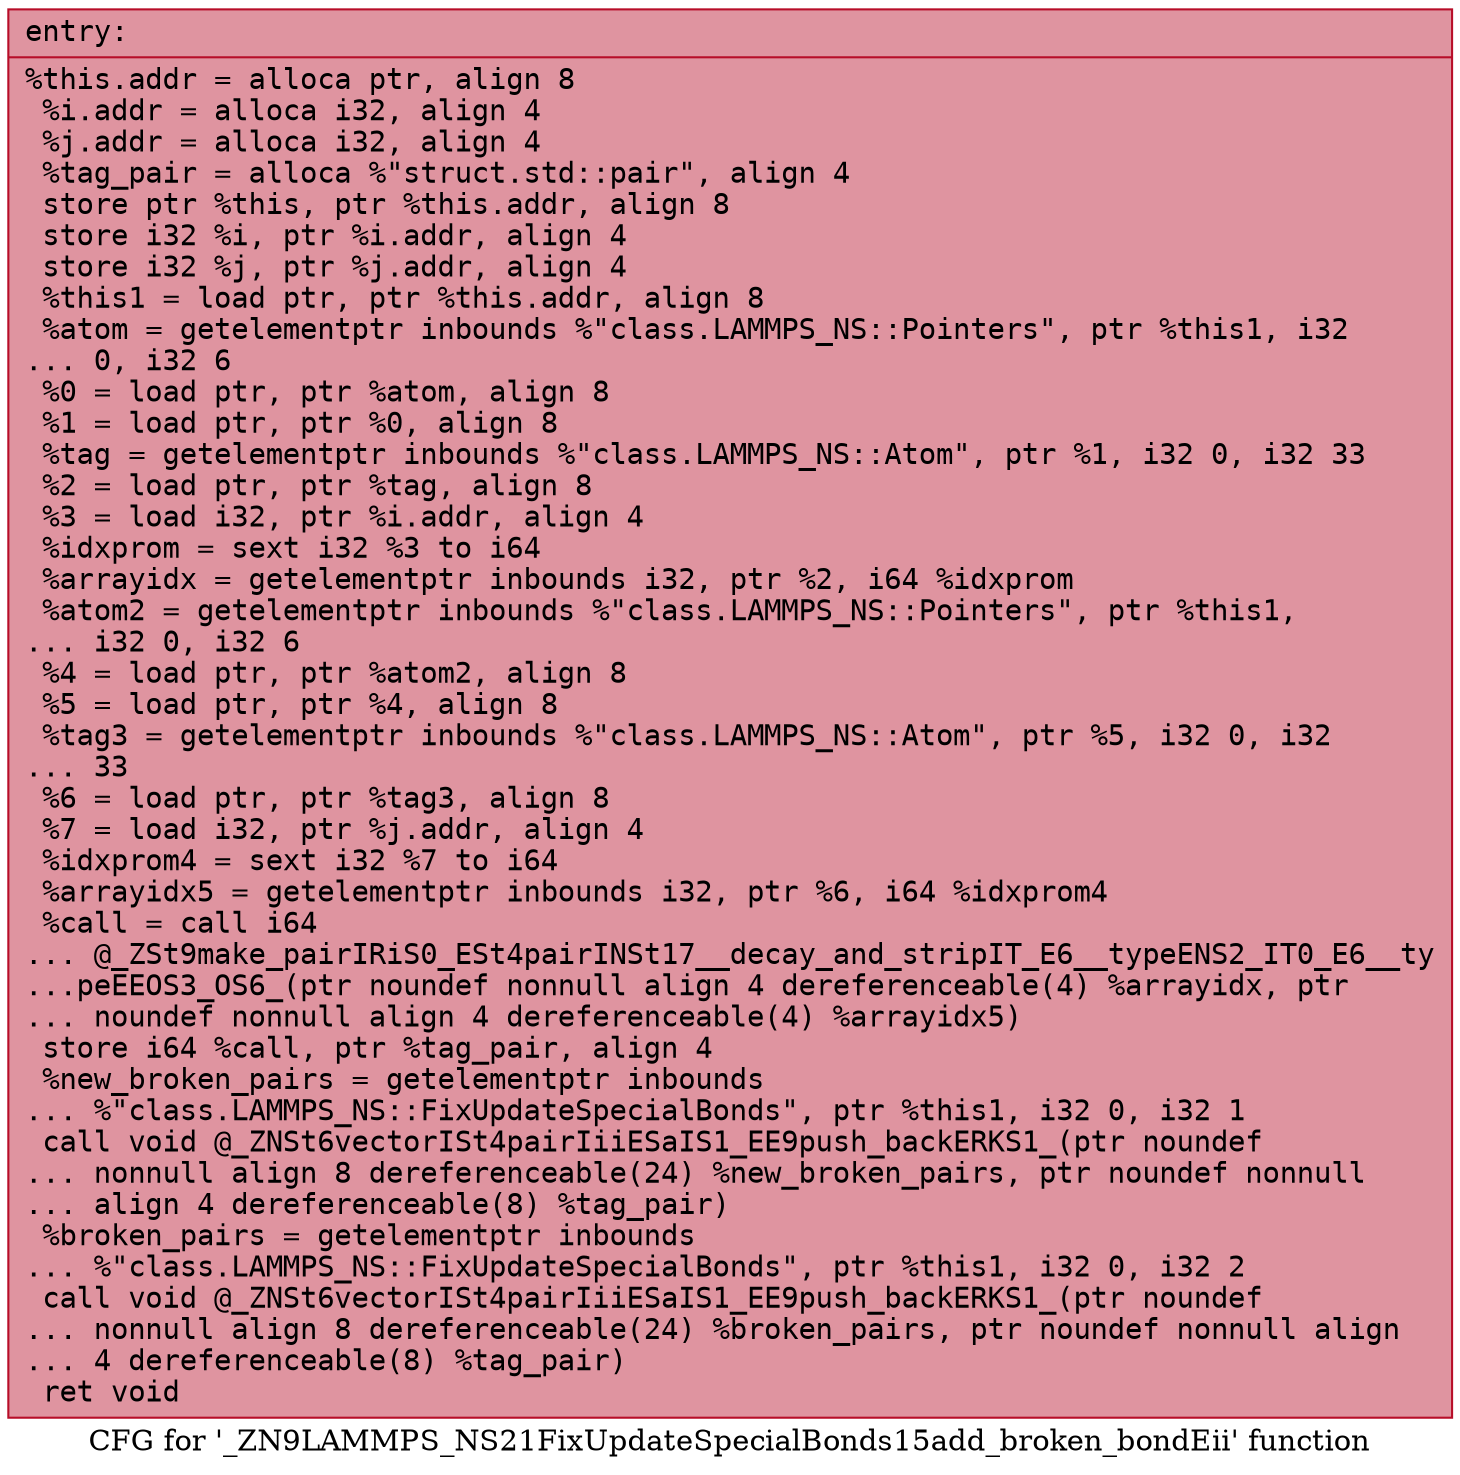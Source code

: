 digraph "CFG for '_ZN9LAMMPS_NS21FixUpdateSpecialBonds15add_broken_bondEii' function" {
	label="CFG for '_ZN9LAMMPS_NS21FixUpdateSpecialBonds15add_broken_bondEii' function";

	Node0x55c954ee8c60 [shape=record,color="#b70d28ff", style=filled, fillcolor="#b70d2870" fontname="Courier",label="{entry:\l|  %this.addr = alloca ptr, align 8\l  %i.addr = alloca i32, align 4\l  %j.addr = alloca i32, align 4\l  %tag_pair = alloca %\"struct.std::pair\", align 4\l  store ptr %this, ptr %this.addr, align 8\l  store i32 %i, ptr %i.addr, align 4\l  store i32 %j, ptr %j.addr, align 4\l  %this1 = load ptr, ptr %this.addr, align 8\l  %atom = getelementptr inbounds %\"class.LAMMPS_NS::Pointers\", ptr %this1, i32\l... 0, i32 6\l  %0 = load ptr, ptr %atom, align 8\l  %1 = load ptr, ptr %0, align 8\l  %tag = getelementptr inbounds %\"class.LAMMPS_NS::Atom\", ptr %1, i32 0, i32 33\l  %2 = load ptr, ptr %tag, align 8\l  %3 = load i32, ptr %i.addr, align 4\l  %idxprom = sext i32 %3 to i64\l  %arrayidx = getelementptr inbounds i32, ptr %2, i64 %idxprom\l  %atom2 = getelementptr inbounds %\"class.LAMMPS_NS::Pointers\", ptr %this1,\l... i32 0, i32 6\l  %4 = load ptr, ptr %atom2, align 8\l  %5 = load ptr, ptr %4, align 8\l  %tag3 = getelementptr inbounds %\"class.LAMMPS_NS::Atom\", ptr %5, i32 0, i32\l... 33\l  %6 = load ptr, ptr %tag3, align 8\l  %7 = load i32, ptr %j.addr, align 4\l  %idxprom4 = sext i32 %7 to i64\l  %arrayidx5 = getelementptr inbounds i32, ptr %6, i64 %idxprom4\l  %call = call i64\l... @_ZSt9make_pairIRiS0_ESt4pairINSt17__decay_and_stripIT_E6__typeENS2_IT0_E6__ty\l...peEEOS3_OS6_(ptr noundef nonnull align 4 dereferenceable(4) %arrayidx, ptr\l... noundef nonnull align 4 dereferenceable(4) %arrayidx5)\l  store i64 %call, ptr %tag_pair, align 4\l  %new_broken_pairs = getelementptr inbounds\l... %\"class.LAMMPS_NS::FixUpdateSpecialBonds\", ptr %this1, i32 0, i32 1\l  call void @_ZNSt6vectorISt4pairIiiESaIS1_EE9push_backERKS1_(ptr noundef\l... nonnull align 8 dereferenceable(24) %new_broken_pairs, ptr noundef nonnull\l... align 4 dereferenceable(8) %tag_pair)\l  %broken_pairs = getelementptr inbounds\l... %\"class.LAMMPS_NS::FixUpdateSpecialBonds\", ptr %this1, i32 0, i32 2\l  call void @_ZNSt6vectorISt4pairIiiESaIS1_EE9push_backERKS1_(ptr noundef\l... nonnull align 8 dereferenceable(24) %broken_pairs, ptr noundef nonnull align\l... 4 dereferenceable(8) %tag_pair)\l  ret void\l}"];
}
